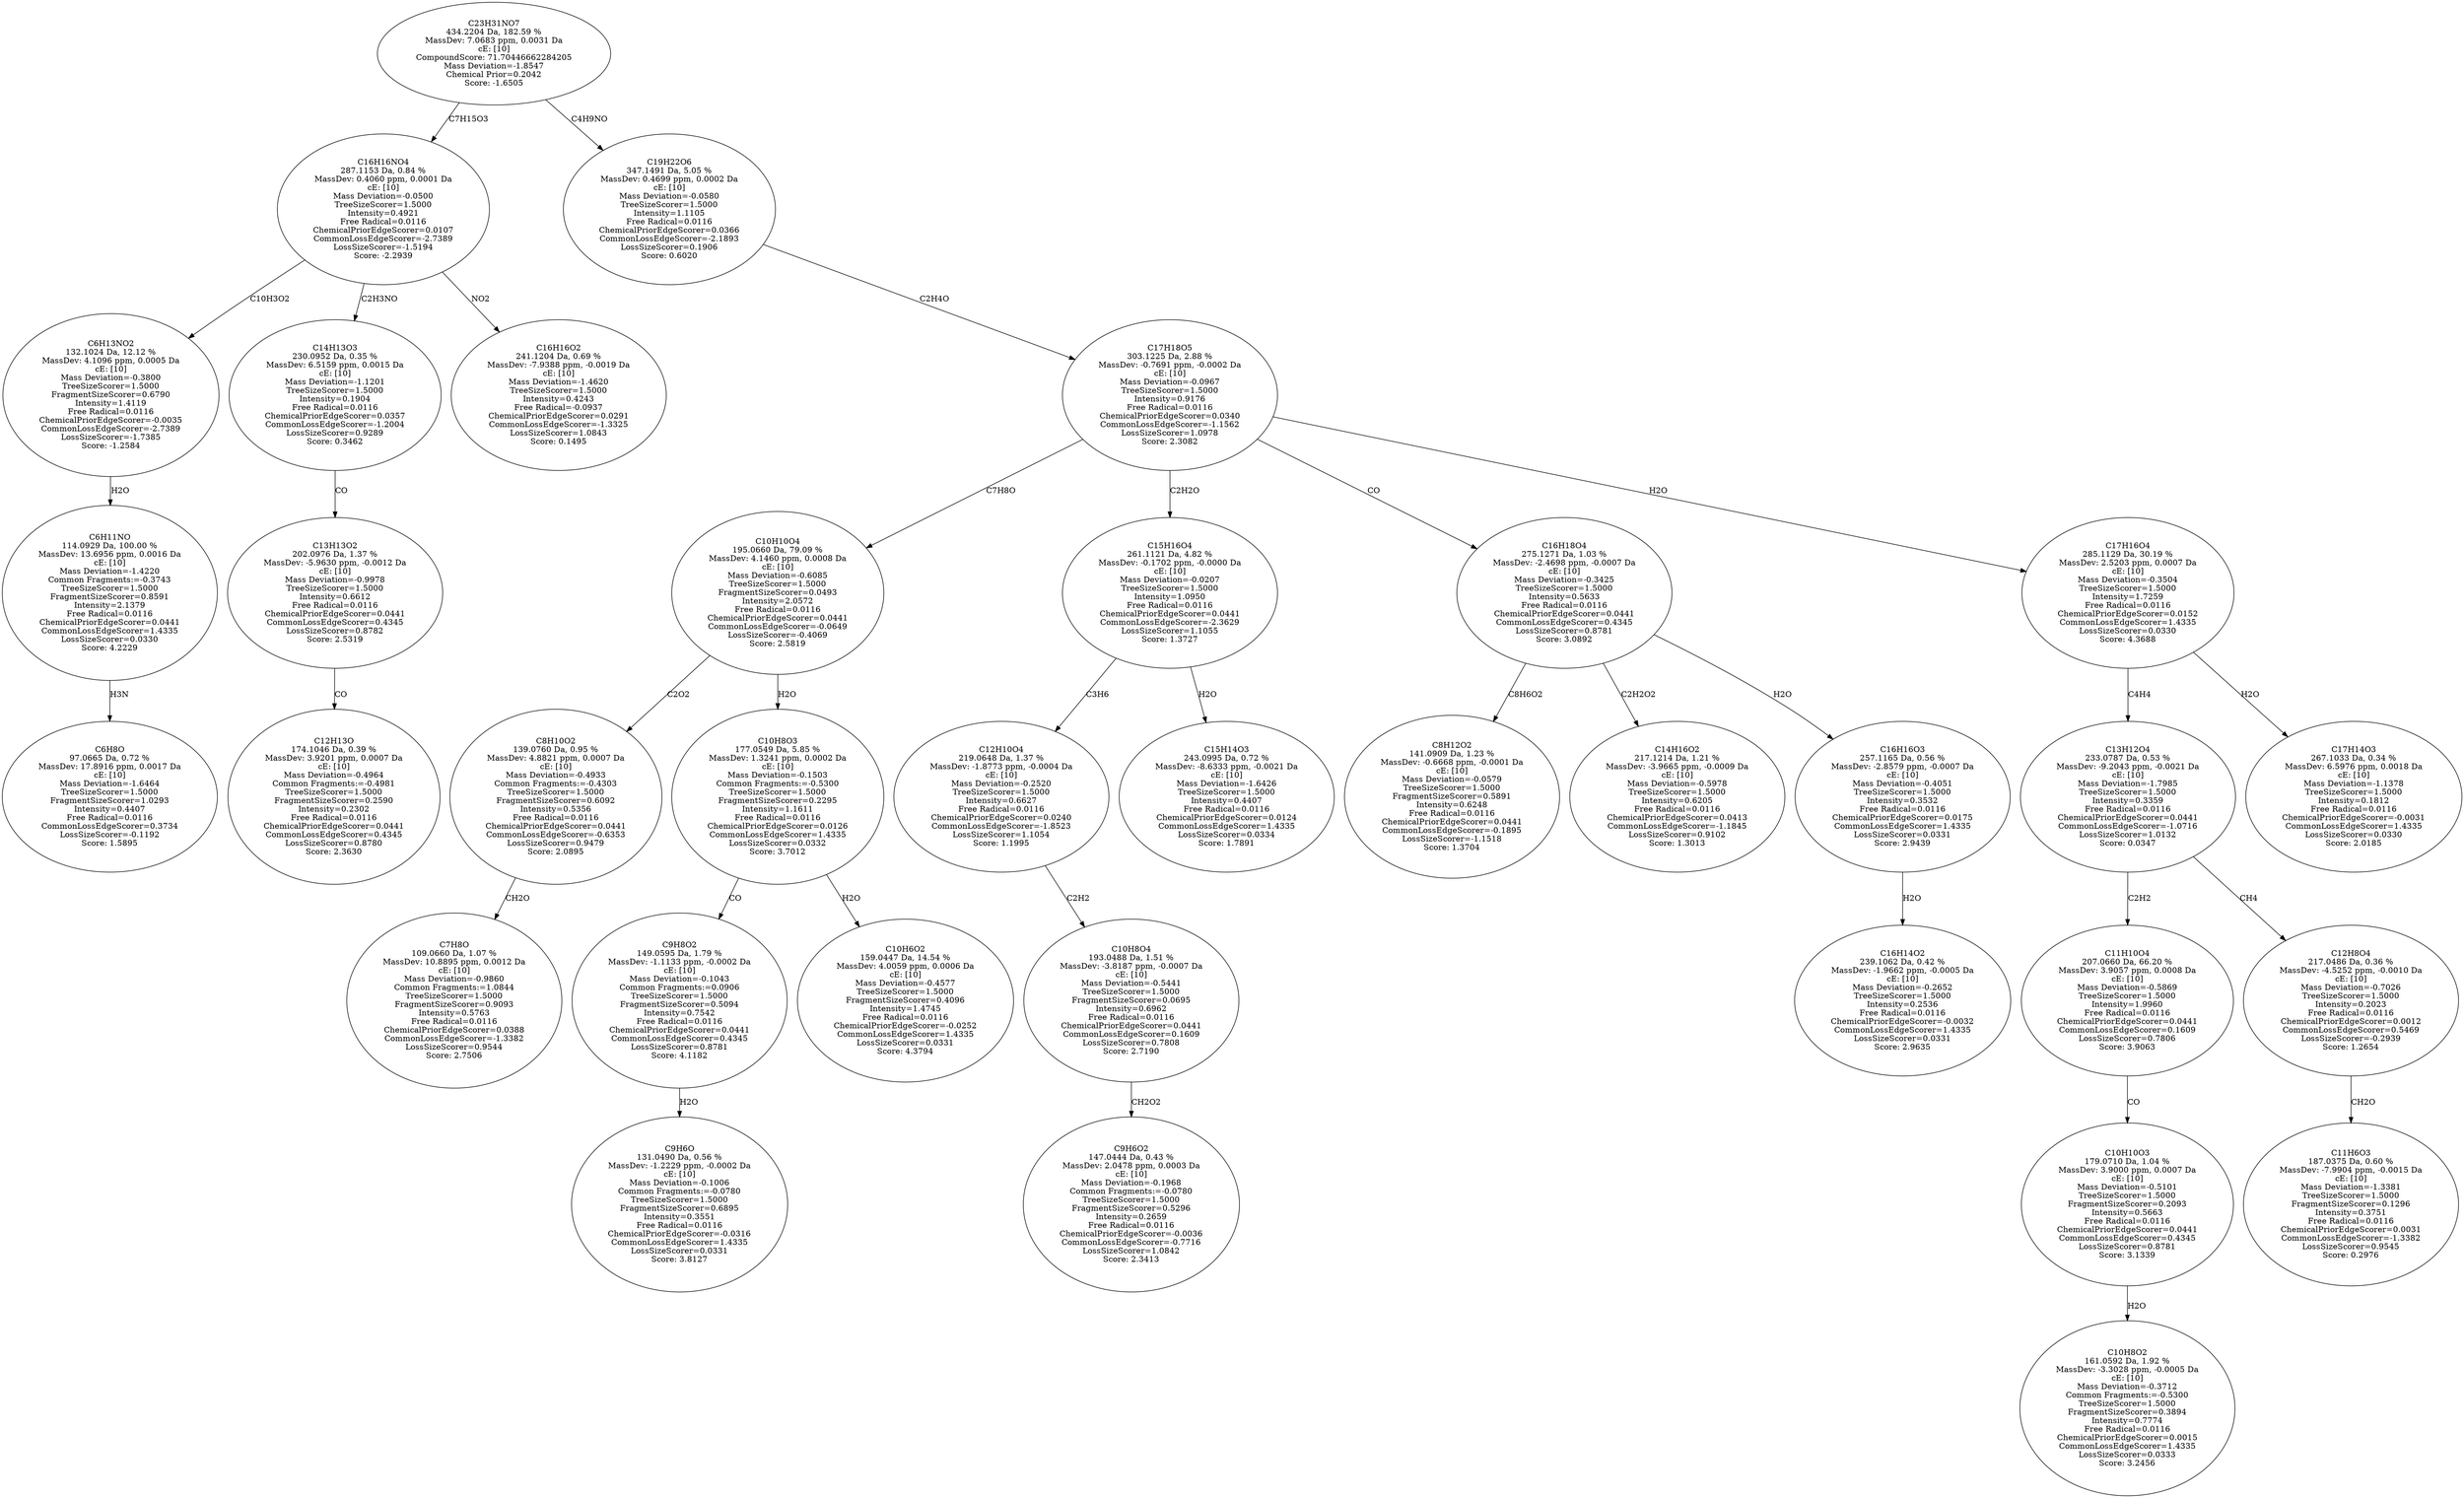 strict digraph {
v1 [label="C6H8O\n97.0665 Da, 0.72 %\nMassDev: 17.8916 ppm, 0.0017 Da\ncE: [10]\nMass Deviation=-1.6464\nTreeSizeScorer=1.5000\nFragmentSizeScorer=1.0293\nIntensity=0.4407\nFree Radical=0.0116\nCommonLossEdgeScorer=0.3734\nLossSizeScorer=-0.1192\nScore: 1.5895"];
v2 [label="C6H11NO\n114.0929 Da, 100.00 %\nMassDev: 13.6956 ppm, 0.0016 Da\ncE: [10]\nMass Deviation=-1.4220\nCommon Fragments:=-0.3743\nTreeSizeScorer=1.5000\nFragmentSizeScorer=0.8591\nIntensity=2.1379\nFree Radical=0.0116\nChemicalPriorEdgeScorer=0.0441\nCommonLossEdgeScorer=1.4335\nLossSizeScorer=0.0330\nScore: 4.2229"];
v3 [label="C6H13NO2\n132.1024 Da, 12.12 %\nMassDev: 4.1096 ppm, 0.0005 Da\ncE: [10]\nMass Deviation=-0.3800\nTreeSizeScorer=1.5000\nFragmentSizeScorer=0.6790\nIntensity=1.4119\nFree Radical=0.0116\nChemicalPriorEdgeScorer=-0.0035\nCommonLossEdgeScorer=-2.7389\nLossSizeScorer=-1.7385\nScore: -1.2584"];
v4 [label="C12H13O\n174.1046 Da, 0.39 %\nMassDev: 3.9201 ppm, 0.0007 Da\ncE: [10]\nMass Deviation=-0.4964\nCommon Fragments:=-0.4981\nTreeSizeScorer=1.5000\nFragmentSizeScorer=0.2590\nIntensity=0.2302\nFree Radical=0.0116\nChemicalPriorEdgeScorer=0.0441\nCommonLossEdgeScorer=0.4345\nLossSizeScorer=0.8780\nScore: 2.3630"];
v5 [label="C13H13O2\n202.0976 Da, 1.37 %\nMassDev: -5.9630 ppm, -0.0012 Da\ncE: [10]\nMass Deviation=-0.9978\nTreeSizeScorer=1.5000\nIntensity=0.6612\nFree Radical=0.0116\nChemicalPriorEdgeScorer=0.0441\nCommonLossEdgeScorer=0.4345\nLossSizeScorer=0.8782\nScore: 2.5319"];
v6 [label="C14H13O3\n230.0952 Da, 0.35 %\nMassDev: 6.5159 ppm, 0.0015 Da\ncE: [10]\nMass Deviation=-1.1201\nTreeSizeScorer=1.5000\nIntensity=0.1904\nFree Radical=0.0116\nChemicalPriorEdgeScorer=0.0357\nCommonLossEdgeScorer=-1.2004\nLossSizeScorer=0.9289\nScore: 0.3462"];
v7 [label="C16H16O2\n241.1204 Da, 0.69 %\nMassDev: -7.9388 ppm, -0.0019 Da\ncE: [10]\nMass Deviation=-1.4620\nTreeSizeScorer=1.5000\nIntensity=0.4243\nFree Radical=-0.0937\nChemicalPriorEdgeScorer=0.0291\nCommonLossEdgeScorer=-1.3325\nLossSizeScorer=1.0843\nScore: 0.1495"];
v8 [label="C16H16NO4\n287.1153 Da, 0.84 %\nMassDev: 0.4060 ppm, 0.0001 Da\ncE: [10]\nMass Deviation=-0.0500\nTreeSizeScorer=1.5000\nIntensity=0.4921\nFree Radical=0.0116\nChemicalPriorEdgeScorer=0.0107\nCommonLossEdgeScorer=-2.7389\nLossSizeScorer=-1.5194\nScore: -2.2939"];
v9 [label="C7H8O\n109.0660 Da, 1.07 %\nMassDev: 10.8895 ppm, 0.0012 Da\ncE: [10]\nMass Deviation=-0.9860\nCommon Fragments:=1.0844\nTreeSizeScorer=1.5000\nFragmentSizeScorer=0.9093\nIntensity=0.5763\nFree Radical=0.0116\nChemicalPriorEdgeScorer=0.0388\nCommonLossEdgeScorer=-1.3382\nLossSizeScorer=0.9544\nScore: 2.7506"];
v10 [label="C8H10O2\n139.0760 Da, 0.95 %\nMassDev: 4.8821 ppm, 0.0007 Da\ncE: [10]\nMass Deviation=-0.4933\nCommon Fragments:=-0.4303\nTreeSizeScorer=1.5000\nFragmentSizeScorer=0.6092\nIntensity=0.5356\nFree Radical=0.0116\nChemicalPriorEdgeScorer=0.0441\nCommonLossEdgeScorer=-0.6353\nLossSizeScorer=0.9479\nScore: 2.0895"];
v11 [label="C9H6O\n131.0490 Da, 0.56 %\nMassDev: -1.2229 ppm, -0.0002 Da\ncE: [10]\nMass Deviation=-0.1006\nCommon Fragments:=-0.0780\nTreeSizeScorer=1.5000\nFragmentSizeScorer=0.6895\nIntensity=0.3551\nFree Radical=0.0116\nChemicalPriorEdgeScorer=-0.0316\nCommonLossEdgeScorer=1.4335\nLossSizeScorer=0.0331\nScore: 3.8127"];
v12 [label="C9H8O2\n149.0595 Da, 1.79 %\nMassDev: -1.1133 ppm, -0.0002 Da\ncE: [10]\nMass Deviation=-0.1043\nCommon Fragments:=0.0906\nTreeSizeScorer=1.5000\nFragmentSizeScorer=0.5094\nIntensity=0.7542\nFree Radical=0.0116\nChemicalPriorEdgeScorer=0.0441\nCommonLossEdgeScorer=0.4345\nLossSizeScorer=0.8781\nScore: 4.1182"];
v13 [label="C10H6O2\n159.0447 Da, 14.54 %\nMassDev: 4.0059 ppm, 0.0006 Da\ncE: [10]\nMass Deviation=-0.4577\nTreeSizeScorer=1.5000\nFragmentSizeScorer=0.4096\nIntensity=1.4745\nFree Radical=0.0116\nChemicalPriorEdgeScorer=-0.0252\nCommonLossEdgeScorer=1.4335\nLossSizeScorer=0.0331\nScore: 4.3794"];
v14 [label="C10H8O3\n177.0549 Da, 5.85 %\nMassDev: 1.3241 ppm, 0.0002 Da\ncE: [10]\nMass Deviation=-0.1503\nCommon Fragments:=-0.5300\nTreeSizeScorer=1.5000\nFragmentSizeScorer=0.2295\nIntensity=1.1611\nFree Radical=0.0116\nChemicalPriorEdgeScorer=0.0126\nCommonLossEdgeScorer=1.4335\nLossSizeScorer=0.0332\nScore: 3.7012"];
v15 [label="C10H10O4\n195.0660 Da, 79.09 %\nMassDev: 4.1460 ppm, 0.0008 Da\ncE: [10]\nMass Deviation=-0.6085\nTreeSizeScorer=1.5000\nFragmentSizeScorer=0.0493\nIntensity=2.0572\nFree Radical=0.0116\nChemicalPriorEdgeScorer=0.0441\nCommonLossEdgeScorer=-0.0649\nLossSizeScorer=-0.4069\nScore: 2.5819"];
v16 [label="C9H6O2\n147.0444 Da, 0.43 %\nMassDev: 2.0478 ppm, 0.0003 Da\ncE: [10]\nMass Deviation=-0.1968\nCommon Fragments:=-0.0780\nTreeSizeScorer=1.5000\nFragmentSizeScorer=0.5296\nIntensity=0.2659\nFree Radical=0.0116\nChemicalPriorEdgeScorer=-0.0036\nCommonLossEdgeScorer=-0.7716\nLossSizeScorer=1.0842\nScore: 2.3413"];
v17 [label="C10H8O4\n193.0488 Da, 1.51 %\nMassDev: -3.8187 ppm, -0.0007 Da\ncE: [10]\nMass Deviation=-0.5441\nTreeSizeScorer=1.5000\nFragmentSizeScorer=0.0695\nIntensity=0.6962\nFree Radical=0.0116\nChemicalPriorEdgeScorer=0.0441\nCommonLossEdgeScorer=0.1609\nLossSizeScorer=0.7808\nScore: 2.7190"];
v18 [label="C12H10O4\n219.0648 Da, 1.37 %\nMassDev: -1.8773 ppm, -0.0004 Da\ncE: [10]\nMass Deviation=-0.2520\nTreeSizeScorer=1.5000\nIntensity=0.6627\nFree Radical=0.0116\nChemicalPriorEdgeScorer=0.0240\nCommonLossEdgeScorer=-1.8523\nLossSizeScorer=1.1054\nScore: 1.1995"];
v19 [label="C15H14O3\n243.0995 Da, 0.72 %\nMassDev: -8.6333 ppm, -0.0021 Da\ncE: [10]\nMass Deviation=-1.6426\nTreeSizeScorer=1.5000\nIntensity=0.4407\nFree Radical=0.0116\nChemicalPriorEdgeScorer=0.0124\nCommonLossEdgeScorer=1.4335\nLossSizeScorer=0.0334\nScore: 1.7891"];
v20 [label="C15H16O4\n261.1121 Da, 4.82 %\nMassDev: -0.1702 ppm, -0.0000 Da\ncE: [10]\nMass Deviation=-0.0207\nTreeSizeScorer=1.5000\nIntensity=1.0950\nFree Radical=0.0116\nChemicalPriorEdgeScorer=0.0441\nCommonLossEdgeScorer=-2.3629\nLossSizeScorer=1.1055\nScore: 1.3727"];
v21 [label="C8H12O2\n141.0909 Da, 1.23 %\nMassDev: -0.6668 ppm, -0.0001 Da\ncE: [10]\nMass Deviation=-0.0579\nTreeSizeScorer=1.5000\nFragmentSizeScorer=0.5891\nIntensity=0.6248\nFree Radical=0.0116\nChemicalPriorEdgeScorer=0.0441\nCommonLossEdgeScorer=-0.1895\nLossSizeScorer=-1.1518\nScore: 1.3704"];
v22 [label="C14H16O2\n217.1214 Da, 1.21 %\nMassDev: -3.9665 ppm, -0.0009 Da\ncE: [10]\nMass Deviation=-0.5978\nTreeSizeScorer=1.5000\nIntensity=0.6205\nFree Radical=0.0116\nChemicalPriorEdgeScorer=0.0413\nCommonLossEdgeScorer=-1.1845\nLossSizeScorer=0.9102\nScore: 1.3013"];
v23 [label="C16H14O2\n239.1062 Da, 0.42 %\nMassDev: -1.9662 ppm, -0.0005 Da\ncE: [10]\nMass Deviation=-0.2652\nTreeSizeScorer=1.5000\nIntensity=0.2536\nFree Radical=0.0116\nChemicalPriorEdgeScorer=-0.0032\nCommonLossEdgeScorer=1.4335\nLossSizeScorer=0.0331\nScore: 2.9635"];
v24 [label="C16H16O3\n257.1165 Da, 0.56 %\nMassDev: -2.8579 ppm, -0.0007 Da\ncE: [10]\nMass Deviation=-0.4051\nTreeSizeScorer=1.5000\nIntensity=0.3532\nFree Radical=0.0116\nChemicalPriorEdgeScorer=0.0175\nCommonLossEdgeScorer=1.4335\nLossSizeScorer=0.0331\nScore: 2.9439"];
v25 [label="C16H18O4\n275.1271 Da, 1.03 %\nMassDev: -2.4698 ppm, -0.0007 Da\ncE: [10]\nMass Deviation=-0.3425\nTreeSizeScorer=1.5000\nIntensity=0.5633\nFree Radical=0.0116\nChemicalPriorEdgeScorer=0.0441\nCommonLossEdgeScorer=0.4345\nLossSizeScorer=0.8781\nScore: 3.0892"];
v26 [label="C10H8O2\n161.0592 Da, 1.92 %\nMassDev: -3.3028 ppm, -0.0005 Da\ncE: [10]\nMass Deviation=-0.3712\nCommon Fragments:=-0.5300\nTreeSizeScorer=1.5000\nFragmentSizeScorer=0.3894\nIntensity=0.7774\nFree Radical=0.0116\nChemicalPriorEdgeScorer=0.0015\nCommonLossEdgeScorer=1.4335\nLossSizeScorer=0.0333\nScore: 3.2456"];
v27 [label="C10H10O3\n179.0710 Da, 1.04 %\nMassDev: 3.9000 ppm, 0.0007 Da\ncE: [10]\nMass Deviation=-0.5101\nTreeSizeScorer=1.5000\nFragmentSizeScorer=0.2093\nIntensity=0.5663\nFree Radical=0.0116\nChemicalPriorEdgeScorer=0.0441\nCommonLossEdgeScorer=0.4345\nLossSizeScorer=0.8781\nScore: 3.1339"];
v28 [label="C11H10O4\n207.0660 Da, 66.20 %\nMassDev: 3.9057 ppm, 0.0008 Da\ncE: [10]\nMass Deviation=-0.5869\nTreeSizeScorer=1.5000\nIntensity=1.9960\nFree Radical=0.0116\nChemicalPriorEdgeScorer=0.0441\nCommonLossEdgeScorer=0.1609\nLossSizeScorer=0.7806\nScore: 3.9063"];
v29 [label="C11H6O3\n187.0375 Da, 0.60 %\nMassDev: -7.9904 ppm, -0.0015 Da\ncE: [10]\nMass Deviation=-1.3381\nTreeSizeScorer=1.5000\nFragmentSizeScorer=0.1296\nIntensity=0.3751\nFree Radical=0.0116\nChemicalPriorEdgeScorer=0.0031\nCommonLossEdgeScorer=-1.3382\nLossSizeScorer=0.9545\nScore: 0.2976"];
v30 [label="C12H8O4\n217.0486 Da, 0.36 %\nMassDev: -4.5252 ppm, -0.0010 Da\ncE: [10]\nMass Deviation=-0.7026\nTreeSizeScorer=1.5000\nIntensity=0.2023\nFree Radical=0.0116\nChemicalPriorEdgeScorer=0.0012\nCommonLossEdgeScorer=0.5469\nLossSizeScorer=-0.2939\nScore: 1.2654"];
v31 [label="C13H12O4\n233.0787 Da, 0.53 %\nMassDev: -9.2043 ppm, -0.0021 Da\ncE: [10]\nMass Deviation=-1.7985\nTreeSizeScorer=1.5000\nIntensity=0.3359\nFree Radical=0.0116\nChemicalPriorEdgeScorer=0.0441\nCommonLossEdgeScorer=-1.0716\nLossSizeScorer=1.0132\nScore: 0.0347"];
v32 [label="C17H14O3\n267.1033 Da, 0.34 %\nMassDev: 6.5976 ppm, 0.0018 Da\ncE: [10]\nMass Deviation=-1.1378\nTreeSizeScorer=1.5000\nIntensity=0.1812\nFree Radical=0.0116\nChemicalPriorEdgeScorer=-0.0031\nCommonLossEdgeScorer=1.4335\nLossSizeScorer=0.0330\nScore: 2.0185"];
v33 [label="C17H16O4\n285.1129 Da, 30.19 %\nMassDev: 2.5203 ppm, 0.0007 Da\ncE: [10]\nMass Deviation=-0.3504\nTreeSizeScorer=1.5000\nIntensity=1.7259\nFree Radical=0.0116\nChemicalPriorEdgeScorer=0.0152\nCommonLossEdgeScorer=1.4335\nLossSizeScorer=0.0330\nScore: 4.3688"];
v34 [label="C17H18O5\n303.1225 Da, 2.88 %\nMassDev: -0.7691 ppm, -0.0002 Da\ncE: [10]\nMass Deviation=-0.0967\nTreeSizeScorer=1.5000\nIntensity=0.9176\nFree Radical=0.0116\nChemicalPriorEdgeScorer=0.0340\nCommonLossEdgeScorer=-1.1562\nLossSizeScorer=1.0978\nScore: 2.3082"];
v35 [label="C19H22O6\n347.1491 Da, 5.05 %\nMassDev: 0.4699 ppm, 0.0002 Da\ncE: [10]\nMass Deviation=-0.0580\nTreeSizeScorer=1.5000\nIntensity=1.1105\nFree Radical=0.0116\nChemicalPriorEdgeScorer=0.0366\nCommonLossEdgeScorer=-2.1893\nLossSizeScorer=0.1906\nScore: 0.6020"];
v36 [label="C23H31NO7\n434.2204 Da, 182.59 %\nMassDev: 7.0683 ppm, 0.0031 Da\ncE: [10]\nCompoundScore: 71.70446662284205\nMass Deviation=-1.8547\nChemical Prior=0.2042\nScore: -1.6505"];
v2 -> v1 [label="H3N"];
v3 -> v2 [label="H2O"];
v8 -> v3 [label="C10H3O2"];
v5 -> v4 [label="CO"];
v6 -> v5 [label="CO"];
v8 -> v6 [label="C2H3NO"];
v8 -> v7 [label="NO2"];
v36 -> v8 [label="C7H15O3"];
v10 -> v9 [label="CH2O"];
v15 -> v10 [label="C2O2"];
v12 -> v11 [label="H2O"];
v14 -> v12 [label="CO"];
v14 -> v13 [label="H2O"];
v15 -> v14 [label="H2O"];
v34 -> v15 [label="C7H8O"];
v17 -> v16 [label="CH2O2"];
v18 -> v17 [label="C2H2"];
v20 -> v18 [label="C3H6"];
v20 -> v19 [label="H2O"];
v34 -> v20 [label="C2H2O"];
v25 -> v21 [label="C8H6O2"];
v25 -> v22 [label="C2H2O2"];
v24 -> v23 [label="H2O"];
v25 -> v24 [label="H2O"];
v34 -> v25 [label="CO"];
v27 -> v26 [label="H2O"];
v28 -> v27 [label="CO"];
v31 -> v28 [label="C2H2"];
v30 -> v29 [label="CH2O"];
v31 -> v30 [label="CH4"];
v33 -> v31 [label="C4H4"];
v33 -> v32 [label="H2O"];
v34 -> v33 [label="H2O"];
v35 -> v34 [label="C2H4O"];
v36 -> v35 [label="C4H9NO"];
}